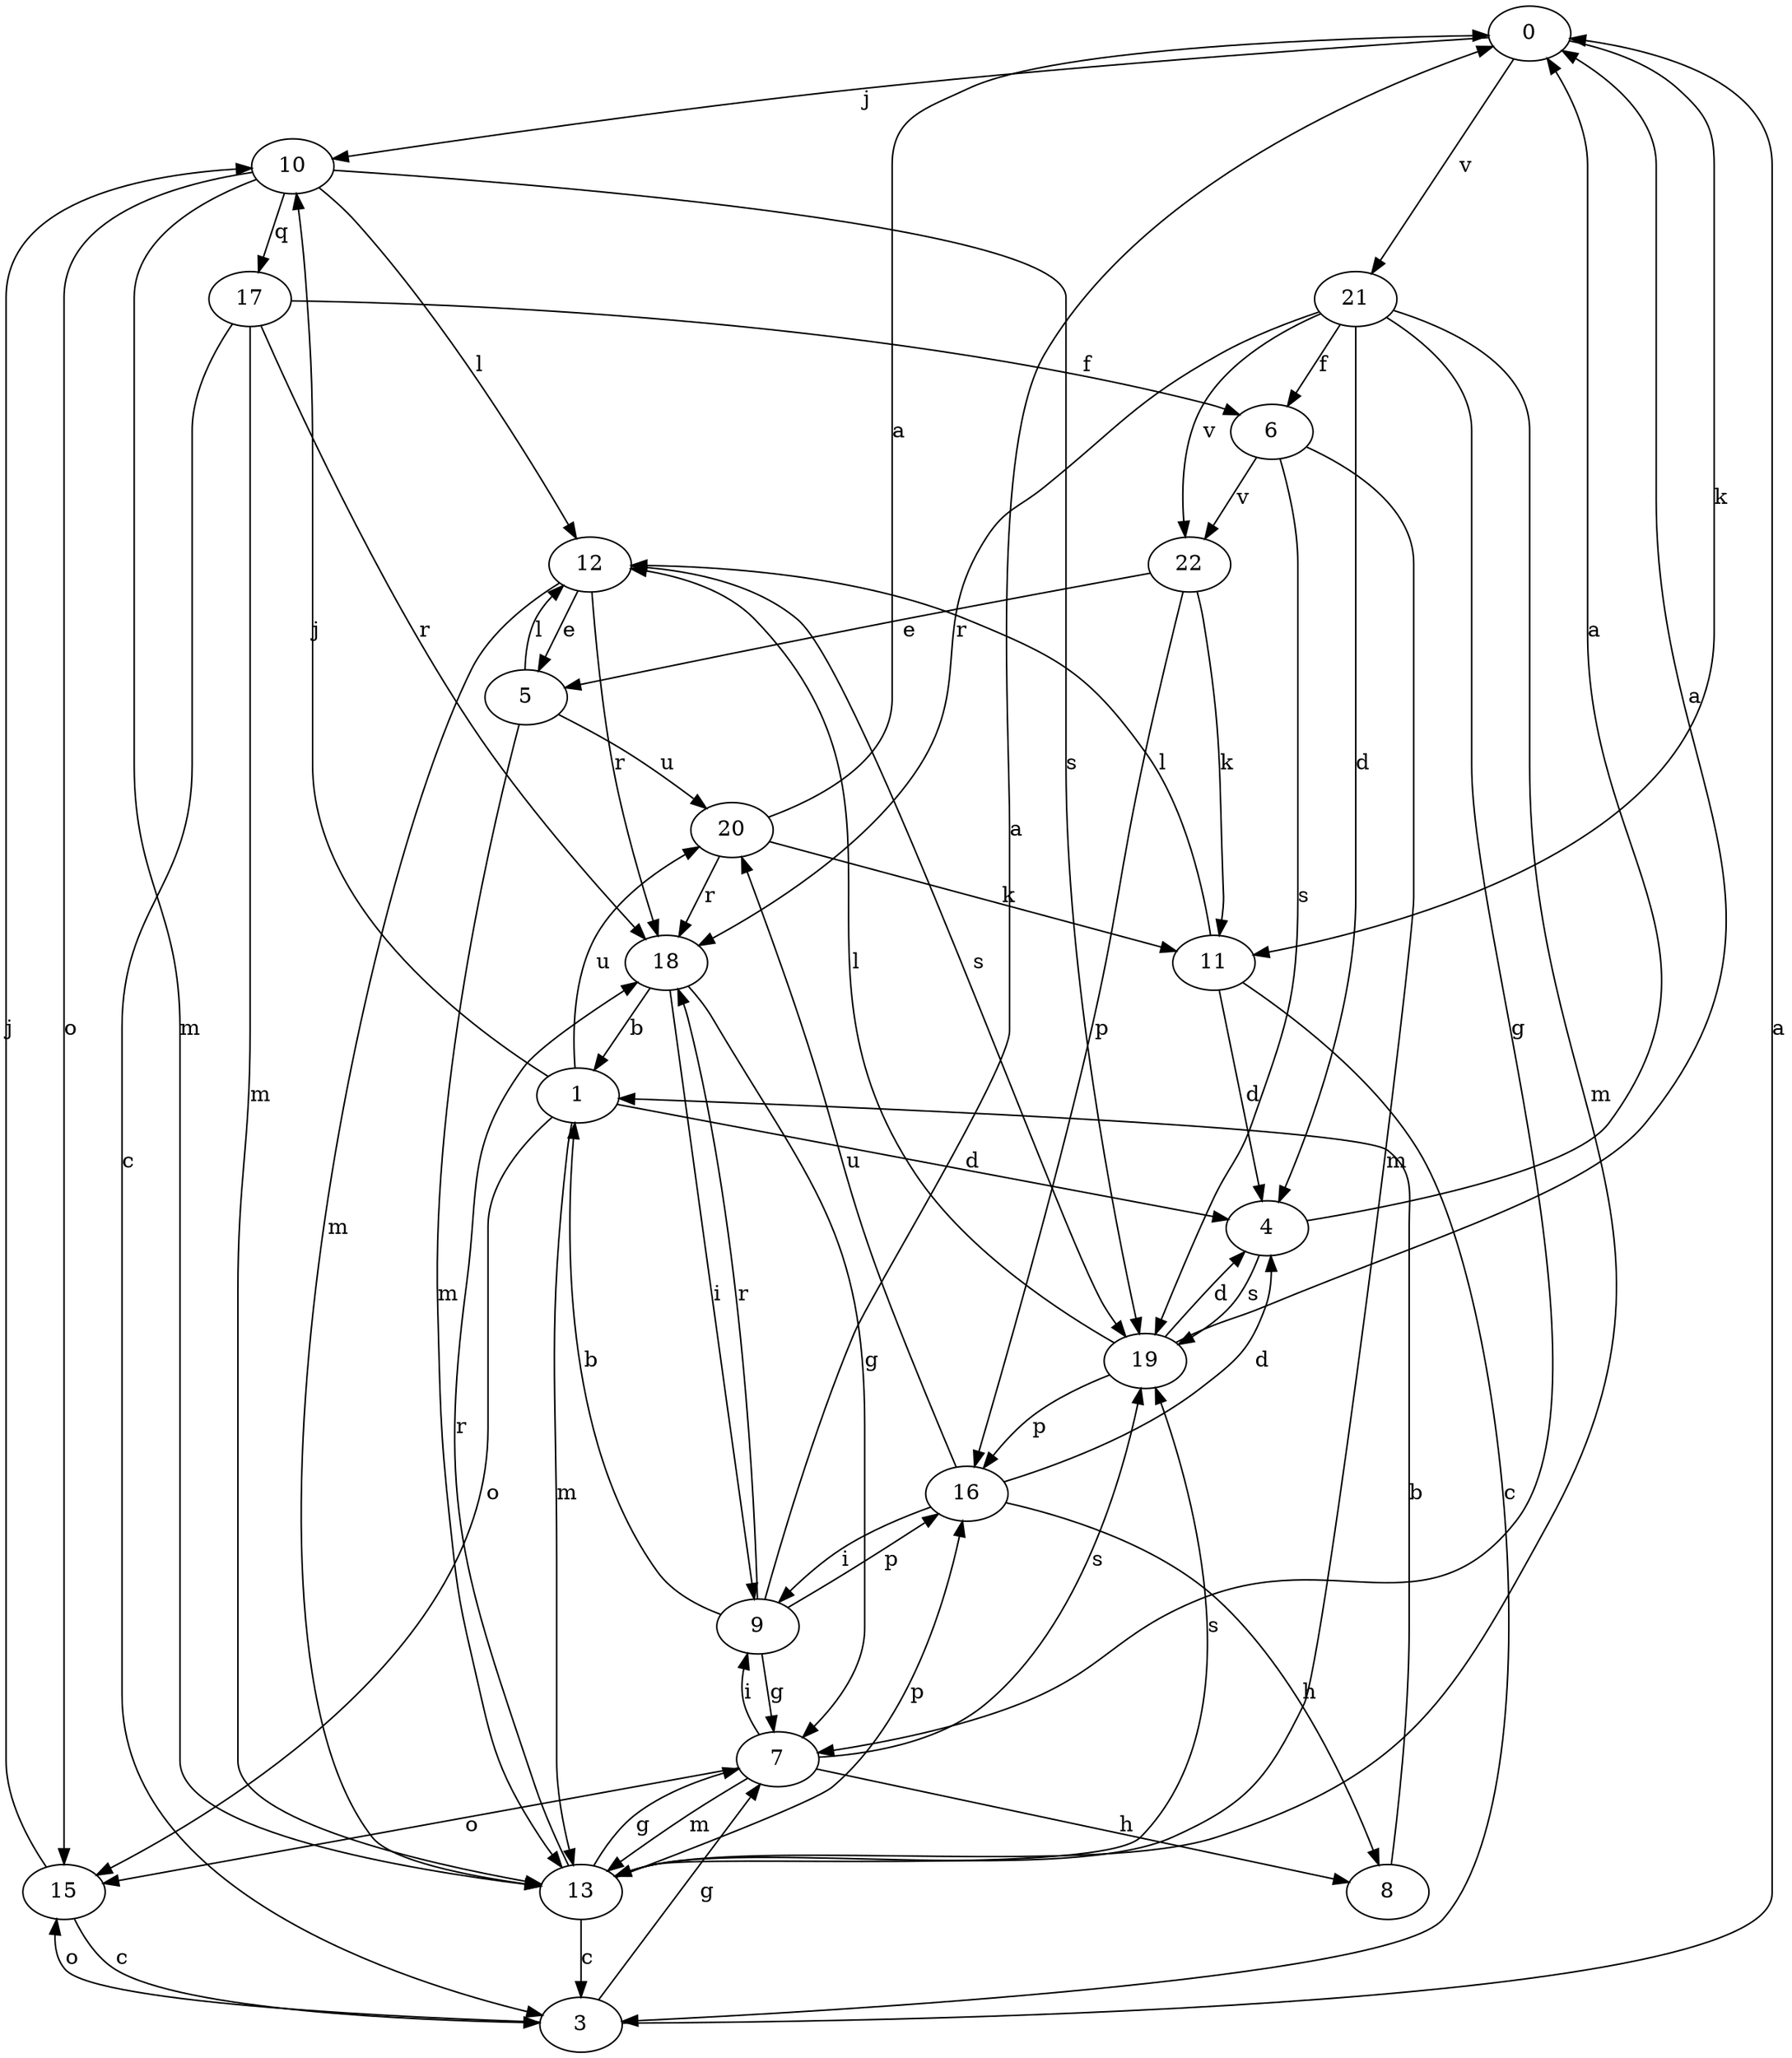 strict digraph  {
0;
1;
3;
4;
5;
6;
7;
8;
9;
10;
11;
12;
13;
15;
16;
17;
18;
19;
20;
21;
22;
0 -> 10  [label=j];
0 -> 11  [label=k];
0 -> 21  [label=v];
1 -> 4  [label=d];
1 -> 10  [label=j];
1 -> 13  [label=m];
1 -> 15  [label=o];
1 -> 20  [label=u];
3 -> 0  [label=a];
3 -> 7  [label=g];
3 -> 15  [label=o];
4 -> 0  [label=a];
4 -> 19  [label=s];
5 -> 12  [label=l];
5 -> 13  [label=m];
5 -> 20  [label=u];
6 -> 13  [label=m];
6 -> 19  [label=s];
6 -> 22  [label=v];
7 -> 8  [label=h];
7 -> 9  [label=i];
7 -> 13  [label=m];
7 -> 15  [label=o];
7 -> 19  [label=s];
8 -> 1  [label=b];
9 -> 0  [label=a];
9 -> 1  [label=b];
9 -> 7  [label=g];
9 -> 16  [label=p];
9 -> 18  [label=r];
10 -> 12  [label=l];
10 -> 13  [label=m];
10 -> 15  [label=o];
10 -> 17  [label=q];
10 -> 19  [label=s];
11 -> 3  [label=c];
11 -> 4  [label=d];
11 -> 12  [label=l];
12 -> 5  [label=e];
12 -> 13  [label=m];
12 -> 18  [label=r];
12 -> 19  [label=s];
13 -> 3  [label=c];
13 -> 7  [label=g];
13 -> 16  [label=p];
13 -> 18  [label=r];
13 -> 19  [label=s];
15 -> 3  [label=c];
15 -> 10  [label=j];
16 -> 4  [label=d];
16 -> 8  [label=h];
16 -> 9  [label=i];
16 -> 20  [label=u];
17 -> 3  [label=c];
17 -> 6  [label=f];
17 -> 13  [label=m];
17 -> 18  [label=r];
18 -> 1  [label=b];
18 -> 7  [label=g];
18 -> 9  [label=i];
19 -> 0  [label=a];
19 -> 4  [label=d];
19 -> 12  [label=l];
19 -> 16  [label=p];
20 -> 0  [label=a];
20 -> 11  [label=k];
20 -> 18  [label=r];
21 -> 4  [label=d];
21 -> 6  [label=f];
21 -> 7  [label=g];
21 -> 13  [label=m];
21 -> 18  [label=r];
21 -> 22  [label=v];
22 -> 5  [label=e];
22 -> 11  [label=k];
22 -> 16  [label=p];
}
